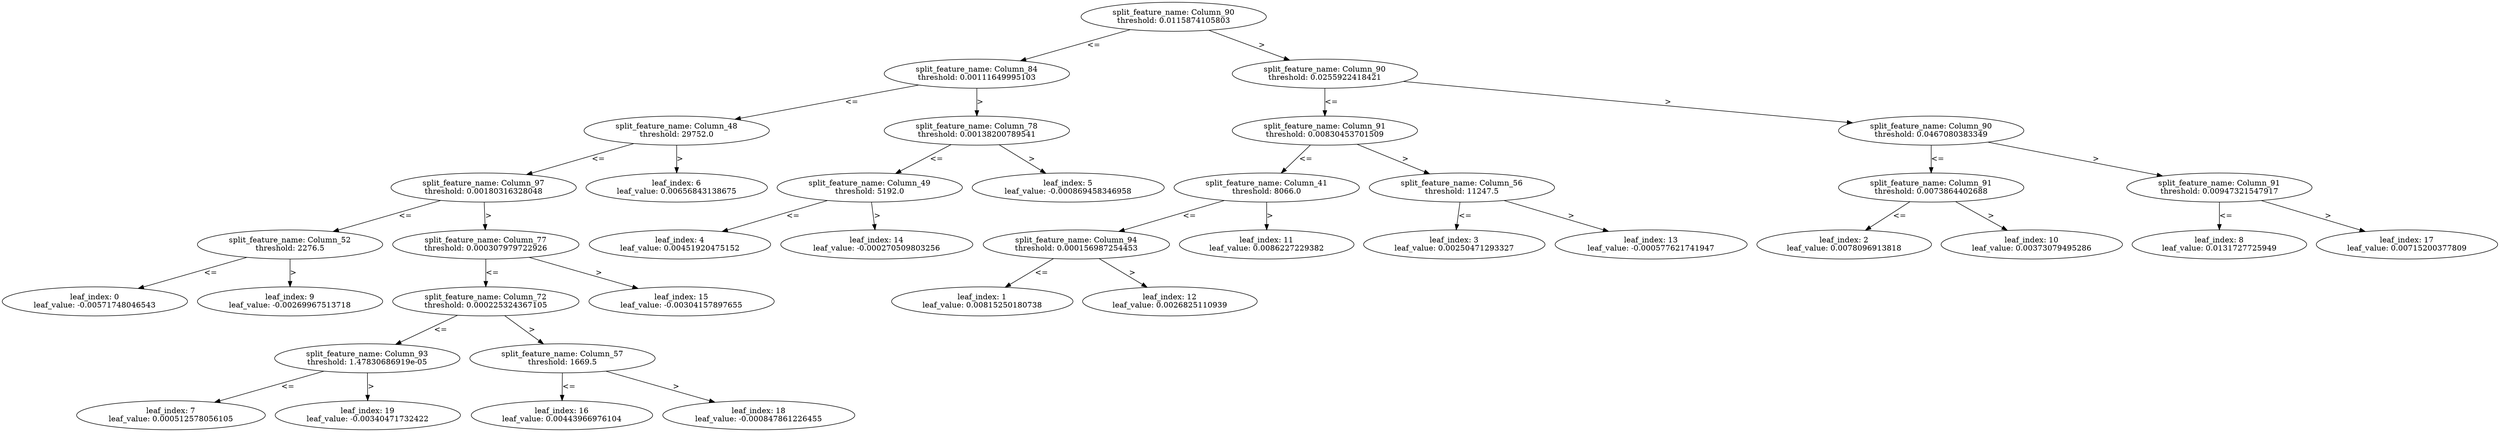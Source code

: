 digraph Tree39 {
	split0 [label="split_feature_name: Column_90\nthreshold: 0.0115874105803"]
	split3 [label="split_feature_name: Column_84\nthreshold: 0.00111649995103"]
	split5 [label="split_feature_name: Column_48\nthreshold: 29752.0"]
	split6 [label="split_feature_name: Column_97\nthreshold: 0.00180316328048"]
	split8 [label="split_feature_name: Column_52\nthreshold: 2276.5"]
	leaf0 [label="leaf_index: 0\nleaf_value: -0.00571748046543"]
	split8 -> leaf0 [label="<="]
	leaf9 [label="leaf_index: 9\nleaf_value: -0.00269967513718"]
	split8 -> leaf9 [label=">"]
	split6 -> split8 [label="<="]
	split14 [label="split_feature_name: Column_77\nthreshold: 0.000307979722926"]
	split15 [label="split_feature_name: Column_72\nthreshold: 0.000225324367105"]
	split18 [label="split_feature_name: Column_93\nthreshold: 1.47830686919e-05"]
	leaf7 [label="leaf_index: 7\nleaf_value: 0.000512578056105"]
	split18 -> leaf7 [label="<="]
	leaf19 [label="leaf_index: 19\nleaf_value: -0.00340471732422"]
	split18 -> leaf19 [label=">"]
	split15 -> split18 [label="<="]
	split17 [label="split_feature_name: Column_57\nthreshold: 1669.5"]
	leaf16 [label="leaf_index: 16\nleaf_value: 0.00443966976104"]
	split17 -> leaf16 [label="<="]
	leaf18 [label="leaf_index: 18\nleaf_value: -0.000847861226455"]
	split17 -> leaf18 [label=">"]
	split15 -> split17 [label=">"]
	split14 -> split15 [label="<="]
	leaf15 [label="leaf_index: 15\nleaf_value: -0.00304157897655"]
	split14 -> leaf15 [label=">"]
	split6 -> split14 [label=">"]
	split5 -> split6 [label="<="]
	leaf6 [label="leaf_index: 6\nleaf_value: 0.00656843138675"]
	split5 -> leaf6 [label=">"]
	split3 -> split5 [label="<="]
	split4 [label="split_feature_name: Column_78\nthreshold: 0.00138200789541"]
	split13 [label="split_feature_name: Column_49\nthreshold: 5192.0"]
	leaf4 [label="leaf_index: 4\nleaf_value: 0.00451920475152"]
	split13 -> leaf4 [label="<="]
	leaf14 [label="leaf_index: 14\nleaf_value: -0.000270509803256"]
	split13 -> leaf14 [label=">"]
	split4 -> split13 [label="<="]
	leaf5 [label="leaf_index: 5\nleaf_value: -0.000869458346958"]
	split4 -> leaf5 [label=">"]
	split3 -> split4 [label=">"]
	split0 -> split3 [label="<="]
	split1 [label="split_feature_name: Column_90\nthreshold: 0.0255922418421"]
	split2 [label="split_feature_name: Column_91\nthreshold: 0.00830453701509"]
	split10 [label="split_feature_name: Column_41\nthreshold: 8066.0"]
	split11 [label="split_feature_name: Column_94\nthreshold: 0.000156987254453"]
	leaf1 [label="leaf_index: 1\nleaf_value: 0.00815250180738"]
	split11 -> leaf1 [label="<="]
	leaf12 [label="leaf_index: 12\nleaf_value: 0.0026825110939"]
	split11 -> leaf12 [label=">"]
	split10 -> split11 [label="<="]
	leaf11 [label="leaf_index: 11\nleaf_value: 0.0086227229382"]
	split10 -> leaf11 [label=">"]
	split2 -> split10 [label="<="]
	split12 [label="split_feature_name: Column_56\nthreshold: 11247.5"]
	leaf3 [label="leaf_index: 3\nleaf_value: 0.00250471293327"]
	split12 -> leaf3 [label="<="]
	leaf13 [label="leaf_index: 13\nleaf_value: -0.000577621741947"]
	split12 -> leaf13 [label=">"]
	split2 -> split12 [label=">"]
	split1 -> split2 [label="<="]
	split7 [label="split_feature_name: Column_90\nthreshold: 0.0467080383349"]
	split9 [label="split_feature_name: Column_91\nthreshold: 0.0073864402688"]
	leaf2 [label="leaf_index: 2\nleaf_value: 0.0078096913818"]
	split9 -> leaf2 [label="<="]
	leaf10 [label="leaf_index: 10\nleaf_value: 0.00373079495286"]
	split9 -> leaf10 [label=">"]
	split7 -> split9 [label="<="]
	split16 [label="split_feature_name: Column_91\nthreshold: 0.00947321547917"]
	leaf8 [label="leaf_index: 8\nleaf_value: 0.0131727725949"]
	split16 -> leaf8 [label="<="]
	leaf17 [label="leaf_index: 17\nleaf_value: 0.00715200377809"]
	split16 -> leaf17 [label=">"]
	split7 -> split16 [label=">"]
	split1 -> split7 [label=">"]
	split0 -> split1 [label=">"]
}
